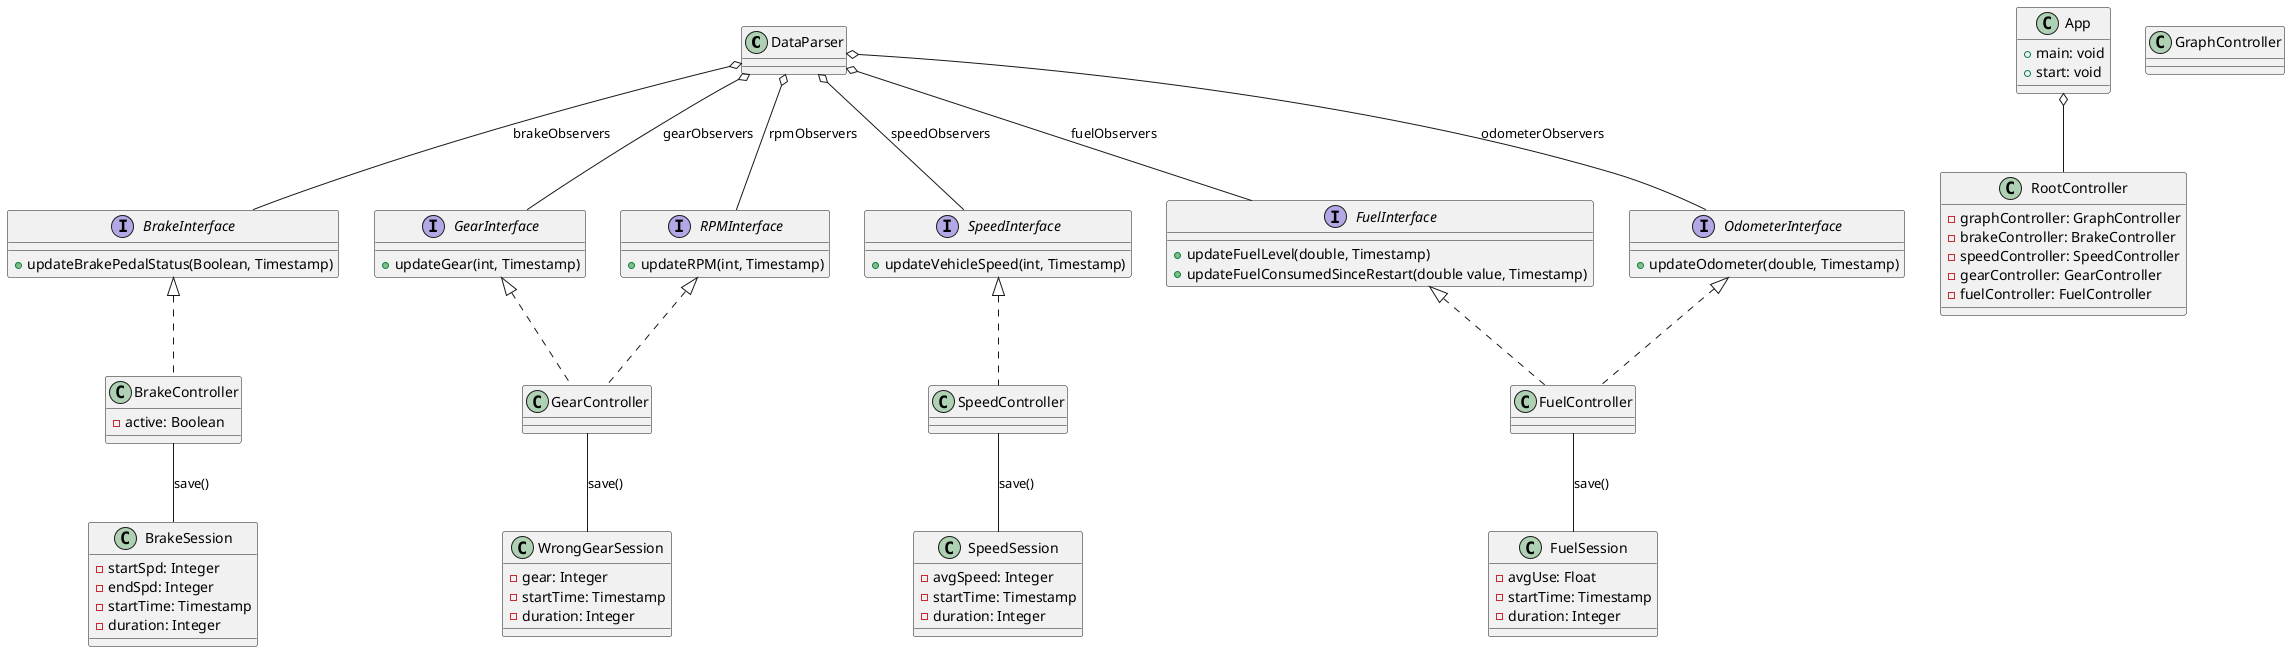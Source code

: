 @startuml

class DataParser{
}

class App{
    +main: void
    +start: void
}

'Controllers
class RootController{
    -graphController: GraphController
    -brakeController: BrakeController
    -speedController: SpeedController
    -gearController: GearController
    -fuelController: FuelController
}

class GraphController{

}

class BrakeController{
    -active: Boolean
}

class GearController{
}

class SpeedController{
}

class FuelController{
}

'Models
class BrakeSession{
    -startSpd: Integer
    -endSpd: Integer
    -startTime: Timestamp
    -duration: Integer
}

class WrongGearSession{
    -gear: Integer
    -startTime: Timestamp
    -duration: Integer
}

class FuelSession{
    -avgUse: Float
    -startTime: Timestamp
    -duration: Integer
}

class SpeedSession{
    -avgSpeed: Integer
    -startTime: Timestamp
    -duration: Integer
}

'Interfaces
interface BrakeInterface{
    +updateBrakePedalStatus(Boolean, Timestamp)
}

interface RPMInterface{
    +updateRPM(int, Timestamp)
}

interface SpeedInterface{
    +updateVehicleSpeed(int, Timestamp)
}

interface GearInterface{
    +updateGear(int, Timestamp)
}

interface FuelInterface{
    +updateFuelLevel(double, Timestamp)
    +updateFuelConsumedSinceRestart(double value, Timestamp)
}

interface OdometerInterface{
    +updateOdometer(double, Timestamp)
}

'Relations
BrakeInterface<|..BrakeController
FuelInterface<|..FuelController
SpeedInterface<|..SpeedController
RPMInterface<|..GearController
GearInterface<|..GearController
OdometerInterface<|.. FuelController

DataParser o-- BrakeInterface: brakeObservers
DataParser o-- RPMInterface: rpmObservers
DataParser o-- GearInterface: gearObservers
DataParser o-- SpeedInterface: speedObservers
DataParser o-- FuelInterface: fuelObservers
DataParser o-- OdometerInterface: odometerObservers

BrakeController--BrakeSession:save()
SpeedController--SpeedSession:save()
GearController--WrongGearSession:save()
FuelController--FuelSession:save()

App o-- RootController


@enduml